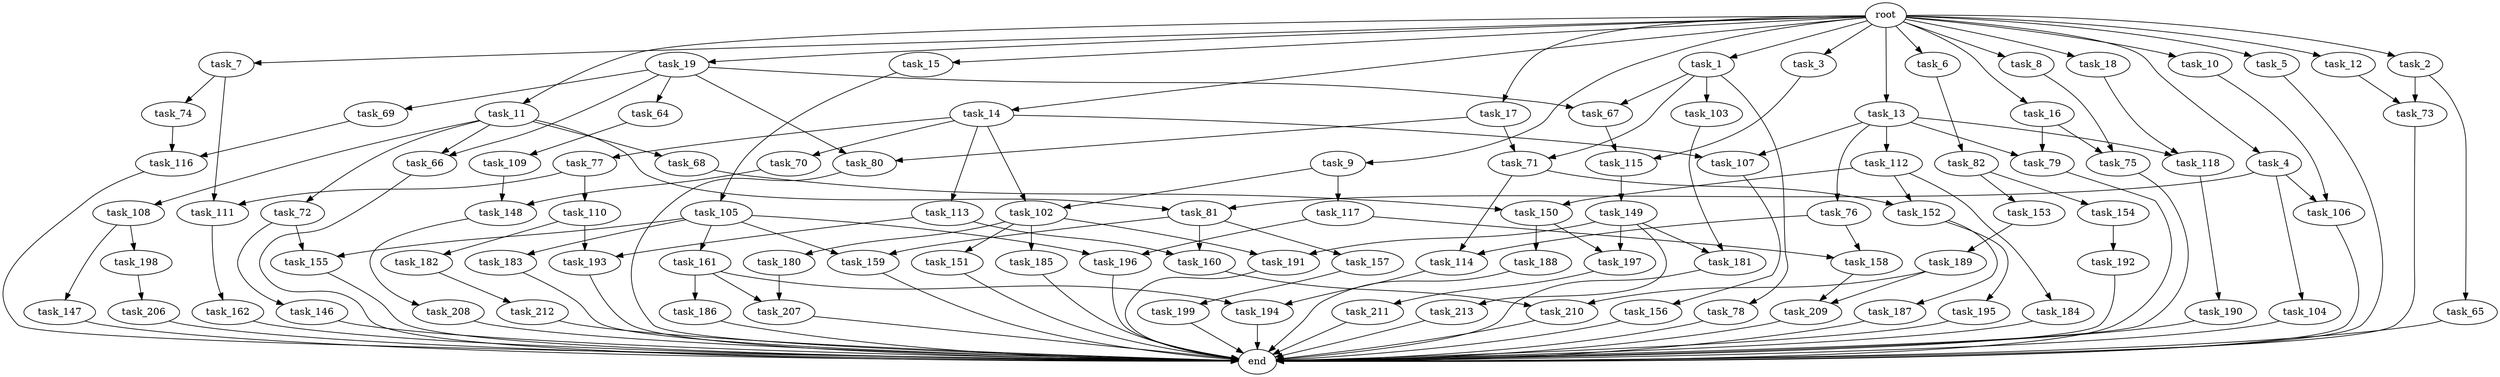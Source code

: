 digraph G {
  task_181 [size="584115552.256000"];
  task_104 [size="1717986918.400000"];
  task_195 [size="618475290.624000"];
  task_64 [size="274877906.944000"];
  task_17 [size="2.048000"];
  task_190 [size="841813590.016000"];
  task_118 [size="2559800508.416000"];
  task_69 [size="274877906.944000"];
  task_11 [size="2.048000"];
  task_155 [size="1666447310.848000"];
  task_113 [size="274877906.944000"];
  task_189 [size="618475290.624000"];
  task_199 [size="841813590.016000"];
  task_73 [size="1460288880.640000"];
  task_197 [size="1254130450.432000"];
  task_67 [size="549755813.888000"];
  task_109 [size="274877906.944000"];
  task_7 [size="2.048000"];
  task_192 [size="1099511627.776000"];
  task_157 [size="274877906.944000"];
  task_185 [size="154618822.656000"];
  task_115 [size="2147483648.000000"];
  task_75 [size="1546188226.560000"];
  task_206 [size="841813590.016000"];
  task_79 [size="3109556322.304000"];
  task_188 [size="1099511627.776000"];
  task_107 [size="1992864825.344000"];
  task_81 [size="2336462209.024000"];
  task_196 [size="1666447310.848000"];
  task_112 [size="1717986918.400000"];
  task_105 [size="1391569403.904000"];
  task_193 [size="1168231104.512000"];
  task_198 [size="429496729.600000"];
  task_3 [size="2.048000"];
  task_80 [size="343597383.680000"];
  task_207 [size="2336462209.024000"];
  task_14 [size="2.048000"];
  task_187 [size="618475290.624000"];
  task_153 [size="154618822.656000"];
  task_147 [size="429496729.600000"];
  task_108 [size="618475290.624000"];
  task_146 [size="1391569403.904000"];
  task_158 [size="2783138807.808000"];
  task_9 [size="2.048000"];
  task_149 [size="1099511627.776000"];
  task_16 [size="2.048000"];
  task_8 [size="2.048000"];
  end [size="0.000000"];
  root [size="0.000000"];
  task_184 [size="1099511627.776000"];
  task_212 [size="68719476.736000"];
  task_161 [size="274877906.944000"];
  task_4 [size="2.048000"];
  task_70 [size="274877906.944000"];
  task_65 [size="68719476.736000"];
  task_78 [size="274877906.944000"];
  task_19 [size="2.048000"];
  task_13 [size="2.048000"];
  task_18 [size="2.048000"];
  task_194 [size="2559800508.416000"];
  task_66 [size="893353197.568000"];
  task_210 [size="1460288880.640000"];
  task_5 [size="2.048000"];
  task_154 [size="154618822.656000"];
  task_6 [size="2.048000"];
  task_116 [size="1717986918.400000"];
  task_150 [size="2817498546.176000"];
  task_152 [size="1941325217.792000"];
  task_106 [size="1786706395.136000"];
  task_117 [size="154618822.656000"];
  task_213 [size="154618822.656000"];
  task_209 [size="773094113.280000"];
  task_15 [size="2.048000"];
  task_10 [size="2.048000"];
  task_110 [size="154618822.656000"];
  task_148 [size="2817498546.176000"];
  task_186 [size="1717986918.400000"];
  task_74 [size="68719476.736000"];
  task_182 [size="68719476.736000"];
  task_103 [size="274877906.944000"];
  task_160 [size="1374389534.720000"];
  task_183 [size="274877906.944000"];
  task_208 [size="841813590.016000"];
  task_180 [size="154618822.656000"];
  task_159 [size="549755813.888000"];
  task_151 [size="154618822.656000"];
  task_156 [size="1717986918.400000"];
  task_68 [size="618475290.624000"];
  task_2 [size="2.048000"];
  task_72 [size="618475290.624000"];
  task_71 [size="343597383.680000"];
  task_114 [size="2233382993.920000"];
  task_12 [size="2.048000"];
  task_111 [size="223338299.392000"];
  task_191 [size="309237645.312000"];
  task_102 [size="429496729.600000"];
  task_82 [size="1391569403.904000"];
  task_211 [size="1391569403.904000"];
  task_162 [size="618475290.624000"];
  task_77 [size="274877906.944000"];
  task_76 [size="1717986918.400000"];
  task_1 [size="2.048000"];

  task_181 -> end [size="1.000000"];
  task_104 -> end [size="1.000000"];
  task_195 -> end [size="1.000000"];
  task_64 -> task_109 [size="134217728.000000"];
  task_17 -> task_80 [size="33554432.000000"];
  task_17 -> task_71 [size="33554432.000000"];
  task_190 -> end [size="1.000000"];
  task_118 -> task_190 [size="411041792.000000"];
  task_69 -> task_116 [size="301989888.000000"];
  task_11 -> task_108 [size="301989888.000000"];
  task_11 -> task_66 [size="301989888.000000"];
  task_11 -> task_68 [size="301989888.000000"];
  task_11 -> task_81 [size="301989888.000000"];
  task_11 -> task_72 [size="301989888.000000"];
  task_155 -> end [size="1.000000"];
  task_113 -> task_160 [size="536870912.000000"];
  task_113 -> task_193 [size="536870912.000000"];
  task_189 -> task_209 [size="301989888.000000"];
  task_189 -> task_210 [size="301989888.000000"];
  task_199 -> end [size="1.000000"];
  task_73 -> end [size="1.000000"];
  task_197 -> task_211 [size="679477248.000000"];
  task_67 -> task_115 [size="838860800.000000"];
  task_109 -> task_148 [size="838860800.000000"];
  task_7 -> task_111 [size="33554432.000000"];
  task_7 -> task_74 [size="33554432.000000"];
  task_192 -> end [size="1.000000"];
  task_157 -> task_199 [size="411041792.000000"];
  task_185 -> end [size="1.000000"];
  task_115 -> task_149 [size="536870912.000000"];
  task_75 -> end [size="1.000000"];
  task_206 -> end [size="1.000000"];
  task_79 -> end [size="1.000000"];
  task_188 -> end [size="1.000000"];
  task_107 -> task_156 [size="838860800.000000"];
  task_81 -> task_159 [size="134217728.000000"];
  task_81 -> task_157 [size="134217728.000000"];
  task_81 -> task_160 [size="134217728.000000"];
  task_196 -> end [size="1.000000"];
  task_112 -> task_152 [size="536870912.000000"];
  task_112 -> task_184 [size="536870912.000000"];
  task_112 -> task_150 [size="536870912.000000"];
  task_105 -> task_155 [size="134217728.000000"];
  task_105 -> task_161 [size="134217728.000000"];
  task_105 -> task_159 [size="134217728.000000"];
  task_105 -> task_183 [size="134217728.000000"];
  task_105 -> task_196 [size="134217728.000000"];
  task_193 -> end [size="1.000000"];
  task_198 -> task_206 [size="411041792.000000"];
  task_3 -> task_115 [size="209715200.000000"];
  task_80 -> end [size="1.000000"];
  task_207 -> end [size="1.000000"];
  task_14 -> task_113 [size="134217728.000000"];
  task_14 -> task_77 [size="134217728.000000"];
  task_14 -> task_107 [size="134217728.000000"];
  task_14 -> task_102 [size="134217728.000000"];
  task_14 -> task_70 [size="134217728.000000"];
  task_187 -> end [size="1.000000"];
  task_153 -> task_189 [size="301989888.000000"];
  task_147 -> end [size="1.000000"];
  task_108 -> task_198 [size="209715200.000000"];
  task_108 -> task_147 [size="209715200.000000"];
  task_146 -> end [size="1.000000"];
  task_158 -> task_209 [size="75497472.000000"];
  task_9 -> task_102 [size="75497472.000000"];
  task_9 -> task_117 [size="75497472.000000"];
  task_149 -> task_197 [size="75497472.000000"];
  task_149 -> task_181 [size="75497472.000000"];
  task_149 -> task_191 [size="75497472.000000"];
  task_149 -> task_213 [size="75497472.000000"];
  task_16 -> task_75 [size="679477248.000000"];
  task_16 -> task_79 [size="679477248.000000"];
  task_8 -> task_75 [size="75497472.000000"];
  root -> task_15 [size="1.000000"];
  root -> task_16 [size="1.000000"];
  root -> task_5 [size="1.000000"];
  root -> task_11 [size="1.000000"];
  root -> task_3 [size="1.000000"];
  root -> task_12 [size="1.000000"];
  root -> task_8 [size="1.000000"];
  root -> task_6 [size="1.000000"];
  root -> task_17 [size="1.000000"];
  root -> task_7 [size="1.000000"];
  root -> task_10 [size="1.000000"];
  root -> task_1 [size="1.000000"];
  root -> task_4 [size="1.000000"];
  root -> task_2 [size="1.000000"];
  root -> task_19 [size="1.000000"];
  root -> task_13 [size="1.000000"];
  root -> task_14 [size="1.000000"];
  root -> task_9 [size="1.000000"];
  root -> task_18 [size="1.000000"];
  task_184 -> end [size="1.000000"];
  task_212 -> end [size="1.000000"];
  task_161 -> task_207 [size="838860800.000000"];
  task_161 -> task_186 [size="838860800.000000"];
  task_161 -> task_194 [size="838860800.000000"];
  task_4 -> task_106 [size="838860800.000000"];
  task_4 -> task_104 [size="838860800.000000"];
  task_4 -> task_81 [size="838860800.000000"];
  task_70 -> task_148 [size="536870912.000000"];
  task_65 -> end [size="1.000000"];
  task_78 -> end [size="1.000000"];
  task_19 -> task_66 [size="134217728.000000"];
  task_19 -> task_67 [size="134217728.000000"];
  task_19 -> task_64 [size="134217728.000000"];
  task_19 -> task_80 [size="134217728.000000"];
  task_19 -> task_69 [size="134217728.000000"];
  task_13 -> task_112 [size="838860800.000000"];
  task_13 -> task_107 [size="838860800.000000"];
  task_13 -> task_76 [size="838860800.000000"];
  task_13 -> task_79 [size="838860800.000000"];
  task_13 -> task_118 [size="838860800.000000"];
  task_18 -> task_118 [size="411041792.000000"];
  task_194 -> end [size="1.000000"];
  task_66 -> end [size="1.000000"];
  task_210 -> end [size="1.000000"];
  task_5 -> end [size="1.000000"];
  task_154 -> task_192 [size="536870912.000000"];
  task_6 -> task_82 [size="679477248.000000"];
  task_116 -> end [size="1.000000"];
  task_150 -> task_188 [size="536870912.000000"];
  task_150 -> task_197 [size="536870912.000000"];
  task_152 -> task_195 [size="301989888.000000"];
  task_152 -> task_187 [size="301989888.000000"];
  task_106 -> end [size="1.000000"];
  task_117 -> task_158 [size="679477248.000000"];
  task_117 -> task_196 [size="679477248.000000"];
  task_213 -> end [size="1.000000"];
  task_209 -> end [size="1.000000"];
  task_15 -> task_105 [size="679477248.000000"];
  task_10 -> task_106 [size="33554432.000000"];
  task_110 -> task_182 [size="33554432.000000"];
  task_110 -> task_193 [size="33554432.000000"];
  task_148 -> task_208 [size="411041792.000000"];
  task_186 -> end [size="1.000000"];
  task_74 -> task_116 [size="536870912.000000"];
  task_182 -> task_212 [size="33554432.000000"];
  task_103 -> task_181 [size="209715200.000000"];
  task_160 -> task_210 [size="411041792.000000"];
  task_183 -> end [size="1.000000"];
  task_208 -> end [size="1.000000"];
  task_180 -> task_207 [size="301989888.000000"];
  task_159 -> end [size="1.000000"];
  task_151 -> end [size="1.000000"];
  task_156 -> end [size="1.000000"];
  task_68 -> task_150 [size="838860800.000000"];
  task_2 -> task_65 [size="33554432.000000"];
  task_2 -> task_73 [size="33554432.000000"];
  task_72 -> task_155 [size="679477248.000000"];
  task_72 -> task_146 [size="679477248.000000"];
  task_71 -> task_114 [size="411041792.000000"];
  task_71 -> task_152 [size="411041792.000000"];
  task_114 -> task_194 [size="411041792.000000"];
  task_12 -> task_73 [size="679477248.000000"];
  task_111 -> task_162 [size="301989888.000000"];
  task_191 -> end [size="1.000000"];
  task_102 -> task_180 [size="75497472.000000"];
  task_102 -> task_151 [size="75497472.000000"];
  task_102 -> task_191 [size="75497472.000000"];
  task_102 -> task_185 [size="75497472.000000"];
  task_82 -> task_154 [size="75497472.000000"];
  task_82 -> task_153 [size="75497472.000000"];
  task_211 -> end [size="1.000000"];
  task_162 -> end [size="1.000000"];
  task_77 -> task_110 [size="75497472.000000"];
  task_77 -> task_111 [size="75497472.000000"];
  task_76 -> task_114 [size="679477248.000000"];
  task_76 -> task_158 [size="679477248.000000"];
  task_1 -> task_78 [size="134217728.000000"];
  task_1 -> task_67 [size="134217728.000000"];
  task_1 -> task_103 [size="134217728.000000"];
  task_1 -> task_71 [size="134217728.000000"];
}
